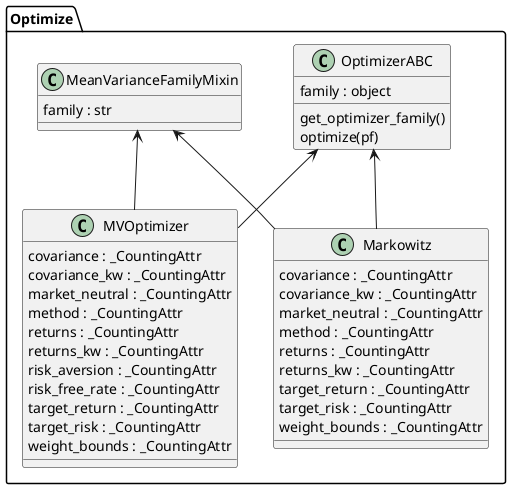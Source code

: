 @startuml classes_optimize
set namespaceSeparator none

package Optimize {
  class "MVOptimizer" as garpar.optimize.mean_variance.MVOptimizer {
    covariance : _CountingAttr
    covariance_kw : _CountingAttr
    market_neutral : _CountingAttr
    method : _CountingAttr
    returns : _CountingAttr
    returns_kw : _CountingAttr
    risk_aversion : _CountingAttr
    risk_free_rate : _CountingAttr
    target_return : _CountingAttr
    target_risk : _CountingAttr
    weight_bounds : _CountingAttr
  }
  class "Markowitz" as garpar.optimize.mean_variance.Markowitz {
    covariance : _CountingAttr
    covariance_kw : _CountingAttr
    market_neutral : _CountingAttr
    method : _CountingAttr
    returns : _CountingAttr
    returns_kw : _CountingAttr
    target_return : _CountingAttr
    target_risk : _CountingAttr
    weight_bounds : _CountingAttr
  }
  class "MeanVarianceFamilyMixin" as garpar.optimize.opt_base.MeanVarianceFamilyMixin {
    family : str
  }
  class "OptimizerABC" as garpar.optimize.opt_base.OptimizerABC {
    family : object
    get_optimizer_family()
    optimize(pf)
  }
}

garpar.optimize.mean_variance.MVOptimizer -u-> garpar.optimize.opt_base.MeanVarianceFamilyMixin
garpar.optimize.mean_variance.MVOptimizer -u-> garpar.optimize.opt_base.OptimizerABC
garpar.optimize.mean_variance.Markowitz -u-> garpar.optimize.opt_base.MeanVarianceFamilyMixin
garpar.optimize.mean_variance.Markowitz -u-> garpar.optimize.opt_base.OptimizerABC

@enduml
